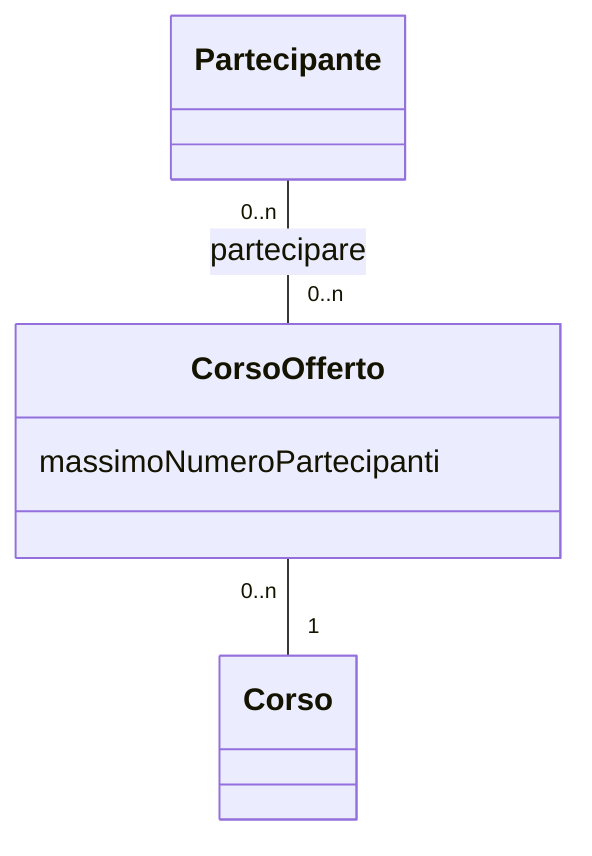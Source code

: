 classDiagram
 class Partecipante
 class CorsoOfferto {
  massimoNumeroPartecipanti
 }
 class Corso

 Partecipante "0..n" -- "0..n" CorsoOfferto : partecipare
 CorsoOfferto "0..n" -- "1" Corso